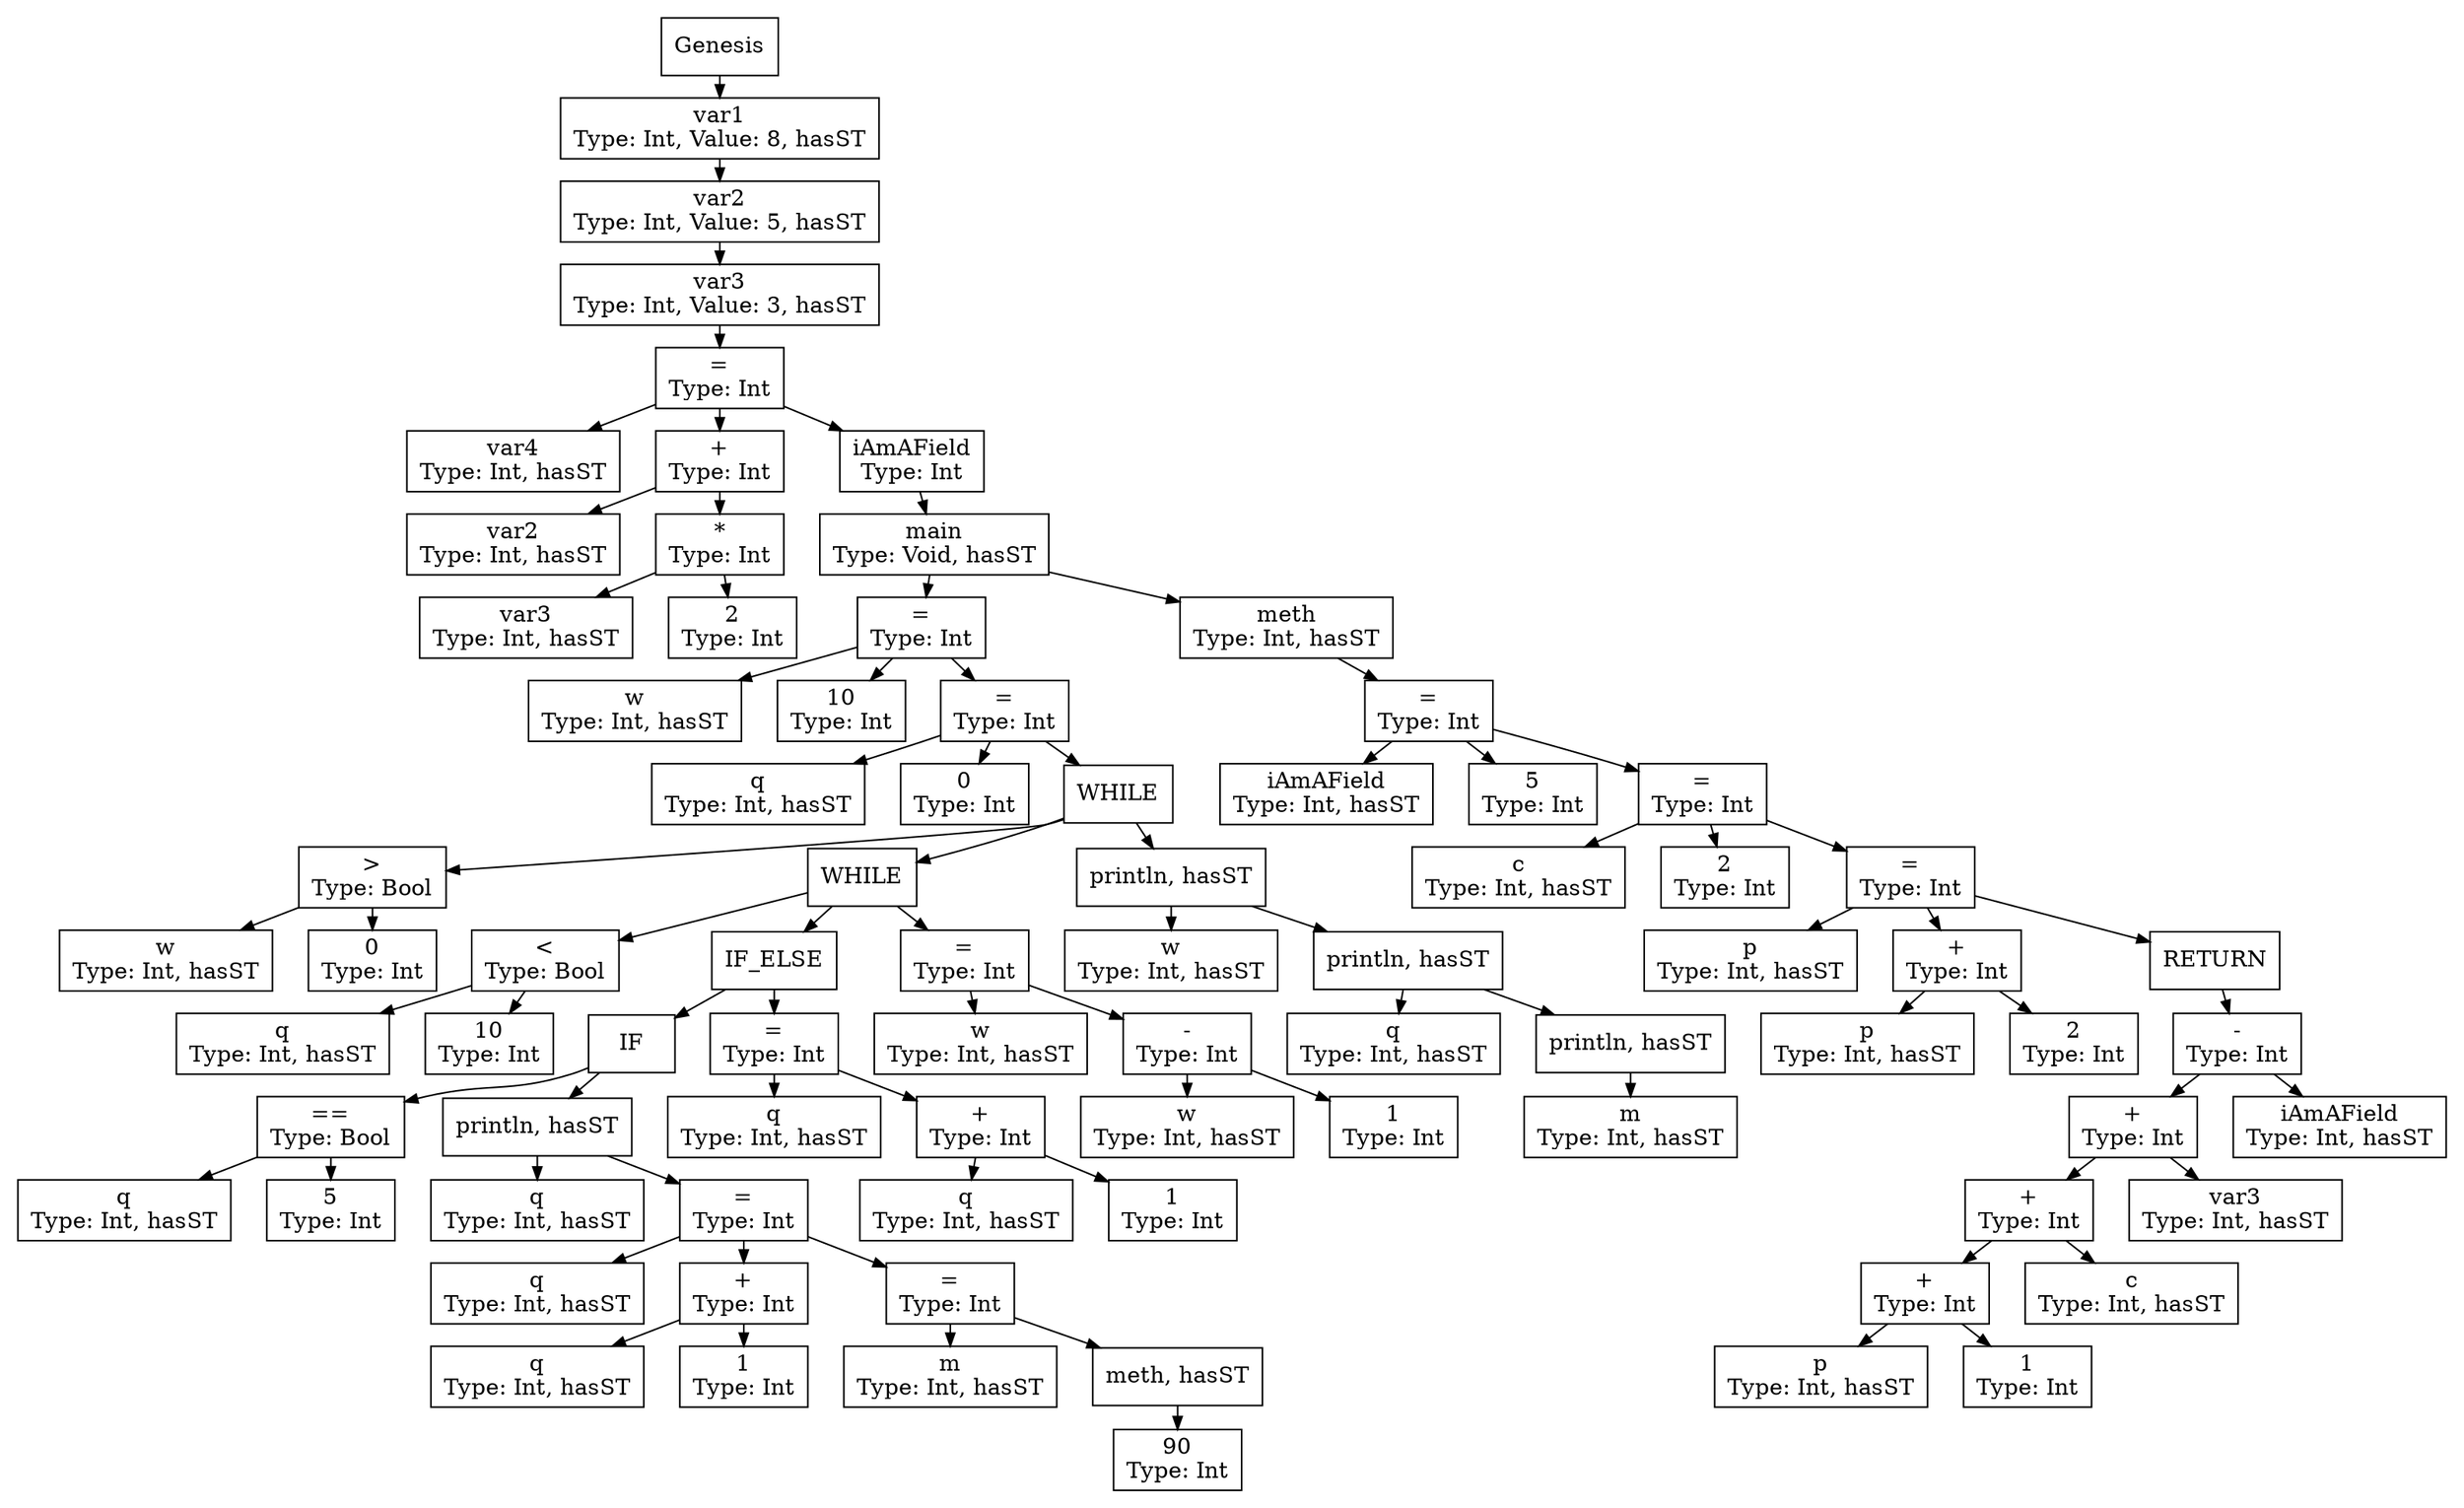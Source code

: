 digraph D {
graph [ dpi = 150 ]
nodesep=0.3;
ranksep=0.2;
margin=0.1;
node [shape=box];
edge [arrowsize=0.8];

Genesis [label="Genesis"];
Genesis -> var1;
var1 [label="var1\nType: Int, Value: 8, hasST"];
var1 -> var2;
var2 [label="var2\nType: Int, Value: 5, hasST"];
var2 -> var3;
var3 [label="var3\nType: Int, Value: 3, hasST"];
var3 -> ASSIGN_3;
ASSIGN_3 [label="=\nType: Int"];
ASSIGN_3 -> var4;
var4 [label="var4\nType: Int, hasST"];
ASSIGN_3 -> PLUS_0;
PLUS_0 [label="+\nType: Int"];
PLUS_0 -> var2_0;
var2_0 [label="var2\nType: Int, hasST"];
PLUS_0 -> TIMES0;
TIMES0 [label="*\nType: Int"];
TIMES0 -> var3_1;
var3_1 [label="var3\nType: Int, hasST"];
TIMES0 -> N2_3;
N2_3 [label="2\nType: Int"];
ASSIGN_3 -> iAmAField;
iAmAField [label="iAmAField\nType: Int"];
iAmAField -> main_0;
main_0 [label="main\nType: Void, hasST"];
main_0 -> ASSIGN_4;
ASSIGN_4 [label="=\nType: Int"];
ASSIGN_4 -> w_2;
w_2 [label="w\nType: Int, hasST"];
ASSIGN_4 -> N10_4;
N10_4 [label="10\nType: Int"];
ASSIGN_4 -> ASSIGN_5;
ASSIGN_5 [label="=\nType: Int"];
ASSIGN_5 -> q_3;
q_3 [label="q\nType: Int, hasST"];
ASSIGN_5 -> N0_5;
N0_5 [label="0\nType: Int"];
ASSIGN_5 -> WHILE_0;
WHILE_0 [label="WHILE"];
WHILE_0 -> GTHAN0;
GTHAN0 [label=">\nType: Bool"];
GTHAN0 -> w_4;
w_4 [label="w\nType: Int, hasST"];
GTHAN0 -> N0_6;
N0_6 [label="0\nType: Int"];
WHILE_0 -> WHILE_1;
WHILE_1 [label="WHILE"];
WHILE_1 -> LTHAN1;
LTHAN1 [label="<\nType: Bool"];
LTHAN1 -> q_5;
q_5 [label="q\nType: Int, hasST"];
LTHAN1 -> N10_7;
N10_7 [label="10\nType: Int"];
WHILE_1 -> IF_ELSE_0;
IF_ELSE_0 [label="IF_ELSE"];
IF_ELSE_0 -> IF_0;
IF_0 [label="IF"];
IF_0 -> EQUALS2;
EQUALS2 [label="==\nType: Bool"];
EQUALS2 -> q_6;
q_6 [label="q\nType: Int, hasST"];
EQUALS2 -> N5_8;
N5_8 [label="5\nType: Int"];
IF_0 -> println_C_0;
println_C_0 [label="println, hasST"];
println_C_0 -> q_7;
q_7 [label="q\nType: Int, hasST"];
println_C_0 -> ASSIGN_6;
ASSIGN_6 [label="=\nType: Int"];
ASSIGN_6 -> q_8;
q_8 [label="q\nType: Int, hasST"];
ASSIGN_6 -> PLUS_1;
PLUS_1 [label="+\nType: Int"];
PLUS_1 -> q_9;
q_9 [label="q\nType: Int, hasST"];
PLUS_1 -> N1_9;
N1_9 [label="1\nType: Int"];
ASSIGN_6 -> ASSIGN_7;
ASSIGN_7 [label="=\nType: Int"];
ASSIGN_7 -> m_10;
m_10 [label="m\nType: Int, hasST"];
ASSIGN_7 -> meth_C_1;
meth_C_1 [label="meth, hasST"];
meth_C_1 -> N90_10;
N90_10 [label="90\nType: Int"];
IF_ELSE_0 -> ASSIGN_8;
ASSIGN_8 [label="=\nType: Int"];
ASSIGN_8 -> q_11;
q_11 [label="q\nType: Int, hasST"];
ASSIGN_8 -> PLUS_2;
PLUS_2 [label="+\nType: Int"];
PLUS_2 -> q_12;
q_12 [label="q\nType: Int, hasST"];
PLUS_2 -> N1_11;
N1_11 [label="1\nType: Int"];
WHILE_1 -> ASSIGN_9;
ASSIGN_9 [label="=\nType: Int"];
ASSIGN_9 -> w_13;
w_13 [label="w\nType: Int, hasST"];
ASSIGN_9 -> MINUS_3;
MINUS_3 [label="-\nType: Int"];
MINUS_3 -> w_14;
w_14 [label="w\nType: Int, hasST"];
MINUS_3 -> N1_12;
N1_12 [label="1\nType: Int"];
WHILE_0 -> println_C_2;
println_C_2 [label="println, hasST"];
println_C_2 -> w_15;
w_15 [label="w\nType: Int, hasST"];
println_C_2 -> println_C_3;
println_C_3 [label="println, hasST"];
println_C_3 -> q_16;
q_16 [label="q\nType: Int, hasST"];
println_C_3 -> println_C_4;
println_C_4 [label="println, hasST"];
println_C_4 -> m_17;
m_17 [label="m\nType: Int, hasST"];
main_0 -> meth_1;
meth_1 [label="meth\nType: Int, hasST"];
meth_1 -> ASSIGN_10;
ASSIGN_10 [label="=\nType: Int"];
ASSIGN_10 -> iAmAField_18;
iAmAField_18 [label="iAmAField\nType: Int, hasST"];
ASSIGN_10 -> N5_13;
N5_13 [label="5\nType: Int"];
ASSIGN_10 -> ASSIGN_11;
ASSIGN_11 [label="=\nType: Int"];
ASSIGN_11 -> c_19;
c_19 [label="c\nType: Int, hasST"];
ASSIGN_11 -> N2_14;
N2_14 [label="2\nType: Int"];
ASSIGN_11 -> ASSIGN_12;
ASSIGN_12 [label="=\nType: Int"];
ASSIGN_12 -> p_20;
p_20 [label="p\nType: Int, hasST"];
ASSIGN_12 -> PLUS_4;
PLUS_4 [label="+\nType: Int"];
PLUS_4 -> p_21;
p_21 [label="p\nType: Int, hasST"];
PLUS_4 -> N2_15;
N2_15 [label="2\nType: Int"];
ASSIGN_12 -> RETURN_0;
RETURN_0 [label="RETURN"];
RETURN_0 -> MINUS_8;
MINUS_8 [label="-\nType: Int"];
MINUS_8 -> PLUS_7;
PLUS_7 [label="+\nType: Int"];
PLUS_7 -> PLUS_6;
PLUS_6 [label="+\nType: Int"];
PLUS_6 -> PLUS_5;
PLUS_5 [label="+\nType: Int"];
PLUS_5 -> p_22;
p_22 [label="p\nType: Int, hasST"];
PLUS_5 -> N1_16;
N1_16 [label="1\nType: Int"];
PLUS_6 -> c_23;
c_23 [label="c\nType: Int, hasST"];
PLUS_7 -> var3_24;
var3_24 [label="var3\nType: Int, hasST"];
MINUS_8 -> iAmAField_25;
iAmAField_25 [label="iAmAField\nType: Int, hasST"];

}
